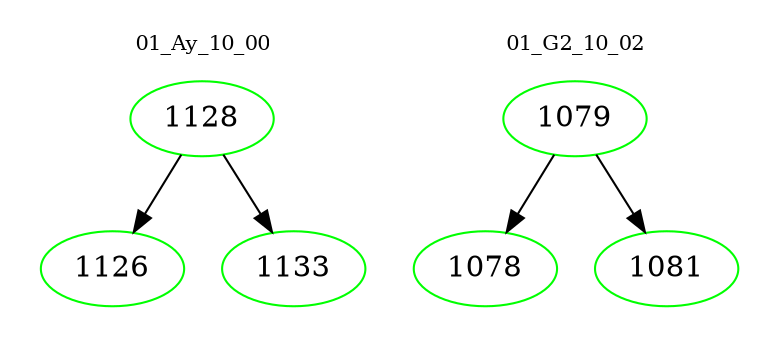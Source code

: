 digraph{
subgraph cluster_0 {
color = white
label = "01_Ay_10_00";
fontsize=10;
T0_1128 [label="1128", color="green"]
T0_1128 -> T0_1126 [color="black"]
T0_1126 [label="1126", color="green"]
T0_1128 -> T0_1133 [color="black"]
T0_1133 [label="1133", color="green"]
}
subgraph cluster_1 {
color = white
label = "01_G2_10_02";
fontsize=10;
T1_1079 [label="1079", color="green"]
T1_1079 -> T1_1078 [color="black"]
T1_1078 [label="1078", color="green"]
T1_1079 -> T1_1081 [color="black"]
T1_1081 [label="1081", color="green"]
}
}
